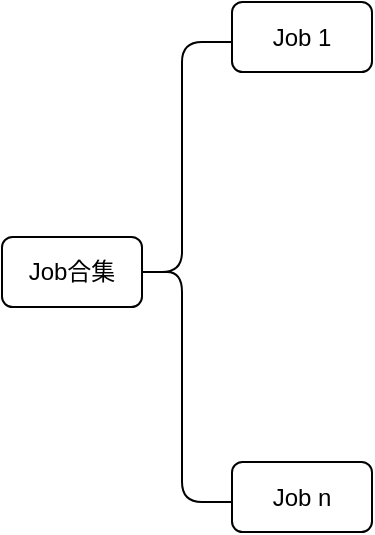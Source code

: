 <mxfile version="16.6.5" type="github">
  <diagram id="DH39zFTLvxtNQJTTqBNM" name="Page-1">
    <mxGraphModel dx="915" dy="575" grid="1" gridSize="10" guides="1" tooltips="1" connect="1" arrows="1" fold="1" page="1" pageScale="1" pageWidth="827" pageHeight="1169" math="0" shadow="0">
      <root>
        <mxCell id="0" />
        <mxCell id="1" parent="0" />
        <mxCell id="-bNfGebxw_dNtSYAj0pV-8" value="" style="shape=curlyBracket;whiteSpace=wrap;html=1;rounded=1;" vertex="1" parent="1">
          <mxGeometry x="245" y="150" width="50" height="230" as="geometry" />
        </mxCell>
        <mxCell id="-bNfGebxw_dNtSYAj0pV-10" value="Job合集" style="whiteSpace=wrap;html=1;rounded=1;" vertex="1" parent="1">
          <mxGeometry x="180" y="247.5" width="70" height="35" as="geometry" />
        </mxCell>
        <mxCell id="-bNfGebxw_dNtSYAj0pV-17" value="Job 1" style="whiteSpace=wrap;html=1;rounded=1;" vertex="1" parent="1">
          <mxGeometry x="295" y="130" width="70" height="35" as="geometry" />
        </mxCell>
        <mxCell id="-bNfGebxw_dNtSYAj0pV-18" value="Job n" style="whiteSpace=wrap;html=1;rounded=1;" vertex="1" parent="1">
          <mxGeometry x="295" y="360" width="70" height="35" as="geometry" />
        </mxCell>
      </root>
    </mxGraphModel>
  </diagram>
</mxfile>
